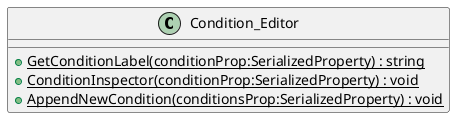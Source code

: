 @startuml
class Condition_Editor {
    + {static} GetConditionLabel(conditionProp:SerializedProperty) : string
    + {static} ConditionInspector(conditionProp:SerializedProperty) : void
    + {static} AppendNewCondition(conditionsProp:SerializedProperty) : void
}
@enduml
